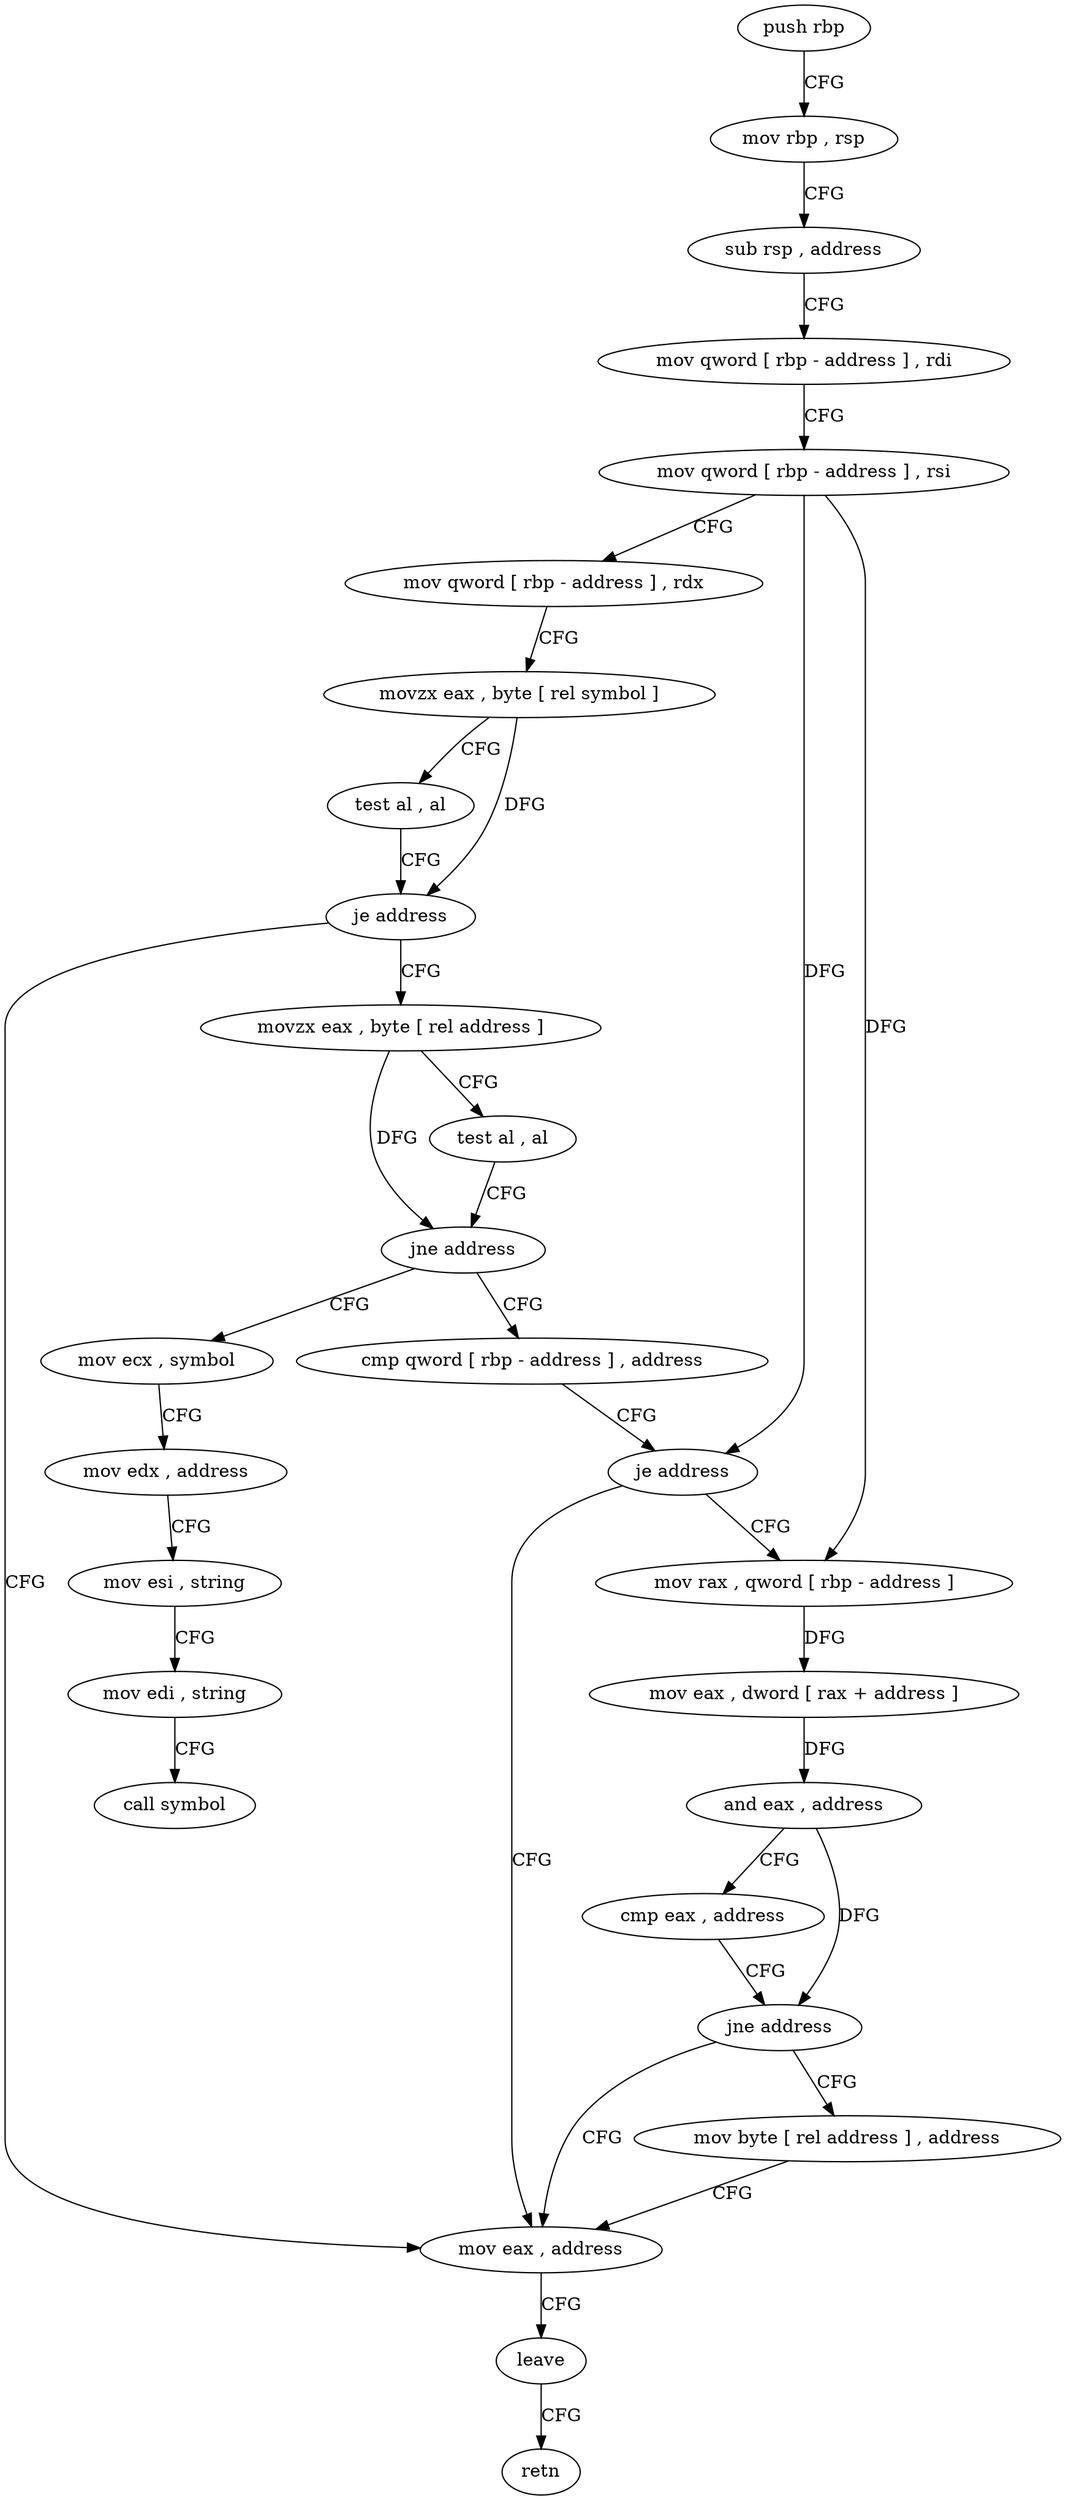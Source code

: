 digraph "func" {
"4219510" [label = "push rbp" ]
"4219511" [label = "mov rbp , rsp" ]
"4219514" [label = "sub rsp , address" ]
"4219518" [label = "mov qword [ rbp - address ] , rdi" ]
"4219522" [label = "mov qword [ rbp - address ] , rsi" ]
"4219526" [label = "mov qword [ rbp - address ] , rdx" ]
"4219530" [label = "movzx eax , byte [ rel symbol ]" ]
"4219537" [label = "test al , al" ]
"4219539" [label = "je address" ]
"4219610" [label = "mov eax , address" ]
"4219541" [label = "movzx eax , byte [ rel address ]" ]
"4219615" [label = "leave" ]
"4219616" [label = "retn" ]
"4219548" [label = "test al , al" ]
"4219550" [label = "jne address" ]
"4219577" [label = "cmp qword [ rbp - address ] , address" ]
"4219552" [label = "mov ecx , symbol" ]
"4219582" [label = "je address" ]
"4219584" [label = "mov rax , qword [ rbp - address ]" ]
"4219557" [label = "mov edx , address" ]
"4219562" [label = "mov esi , string" ]
"4219567" [label = "mov edi , string" ]
"4219572" [label = "call symbol" ]
"4219588" [label = "mov eax , dword [ rax + address ]" ]
"4219591" [label = "and eax , address" ]
"4219596" [label = "cmp eax , address" ]
"4219601" [label = "jne address" ]
"4219603" [label = "mov byte [ rel address ] , address" ]
"4219510" -> "4219511" [ label = "CFG" ]
"4219511" -> "4219514" [ label = "CFG" ]
"4219514" -> "4219518" [ label = "CFG" ]
"4219518" -> "4219522" [ label = "CFG" ]
"4219522" -> "4219526" [ label = "CFG" ]
"4219522" -> "4219582" [ label = "DFG" ]
"4219522" -> "4219584" [ label = "DFG" ]
"4219526" -> "4219530" [ label = "CFG" ]
"4219530" -> "4219537" [ label = "CFG" ]
"4219530" -> "4219539" [ label = "DFG" ]
"4219537" -> "4219539" [ label = "CFG" ]
"4219539" -> "4219610" [ label = "CFG" ]
"4219539" -> "4219541" [ label = "CFG" ]
"4219610" -> "4219615" [ label = "CFG" ]
"4219541" -> "4219548" [ label = "CFG" ]
"4219541" -> "4219550" [ label = "DFG" ]
"4219615" -> "4219616" [ label = "CFG" ]
"4219548" -> "4219550" [ label = "CFG" ]
"4219550" -> "4219577" [ label = "CFG" ]
"4219550" -> "4219552" [ label = "CFG" ]
"4219577" -> "4219582" [ label = "CFG" ]
"4219552" -> "4219557" [ label = "CFG" ]
"4219582" -> "4219610" [ label = "CFG" ]
"4219582" -> "4219584" [ label = "CFG" ]
"4219584" -> "4219588" [ label = "DFG" ]
"4219557" -> "4219562" [ label = "CFG" ]
"4219562" -> "4219567" [ label = "CFG" ]
"4219567" -> "4219572" [ label = "CFG" ]
"4219588" -> "4219591" [ label = "DFG" ]
"4219591" -> "4219596" [ label = "CFG" ]
"4219591" -> "4219601" [ label = "DFG" ]
"4219596" -> "4219601" [ label = "CFG" ]
"4219601" -> "4219610" [ label = "CFG" ]
"4219601" -> "4219603" [ label = "CFG" ]
"4219603" -> "4219610" [ label = "CFG" ]
}
